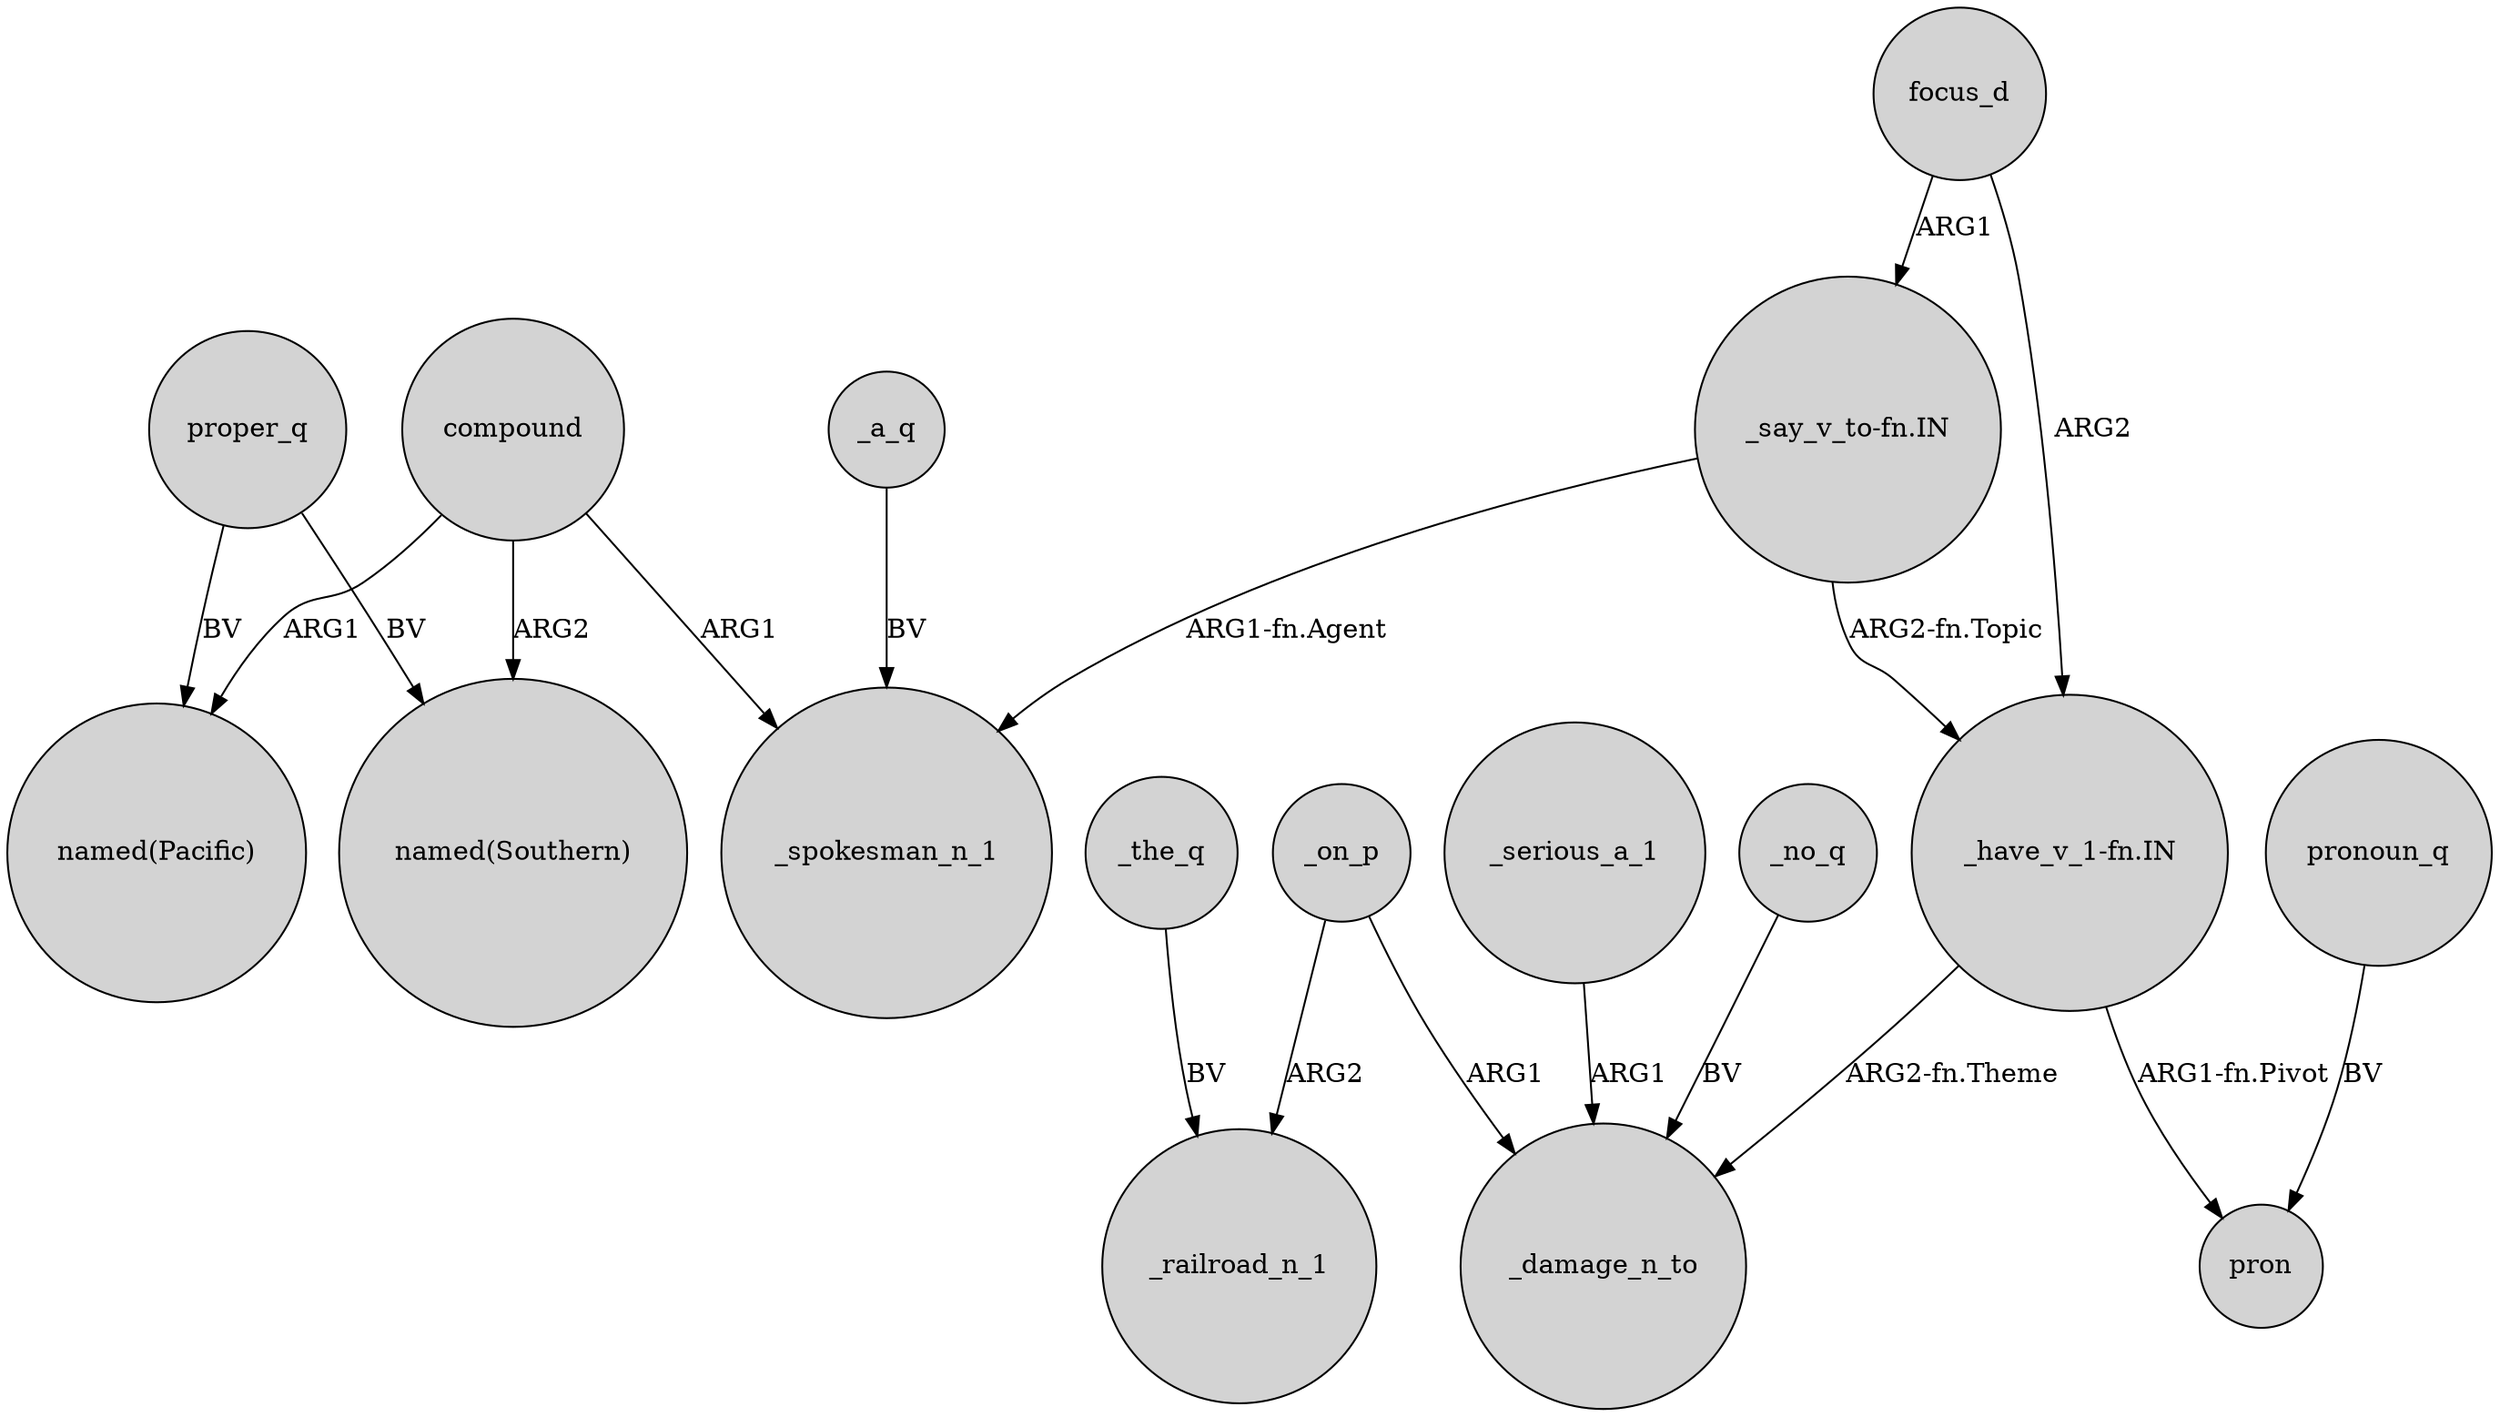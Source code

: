 digraph {
	node [shape=circle style=filled]
	proper_q -> "named(Southern)" [label=BV]
	"_say_v_to-fn.IN" -> "_have_v_1-fn.IN" [label="ARG2-fn.Topic"]
	compound -> _spokesman_n_1 [label=ARG1]
	proper_q -> "named(Pacific)" [label=BV]
	_serious_a_1 -> _damage_n_to [label=ARG1]
	_on_p -> _railroad_n_1 [label=ARG2]
	compound -> "named(Southern)" [label=ARG2]
	_a_q -> _spokesman_n_1 [label=BV]
	"_have_v_1-fn.IN" -> pron [label="ARG1-fn.Pivot"]
	_no_q -> _damage_n_to [label=BV]
	_on_p -> _damage_n_to [label=ARG1]
	compound -> "named(Pacific)" [label=ARG1]
	"_have_v_1-fn.IN" -> _damage_n_to [label="ARG2-fn.Theme"]
	_the_q -> _railroad_n_1 [label=BV]
	focus_d -> "_have_v_1-fn.IN" [label=ARG2]
	"_say_v_to-fn.IN" -> _spokesman_n_1 [label="ARG1-fn.Agent"]
	focus_d -> "_say_v_to-fn.IN" [label=ARG1]
	pronoun_q -> pron [label=BV]
}
